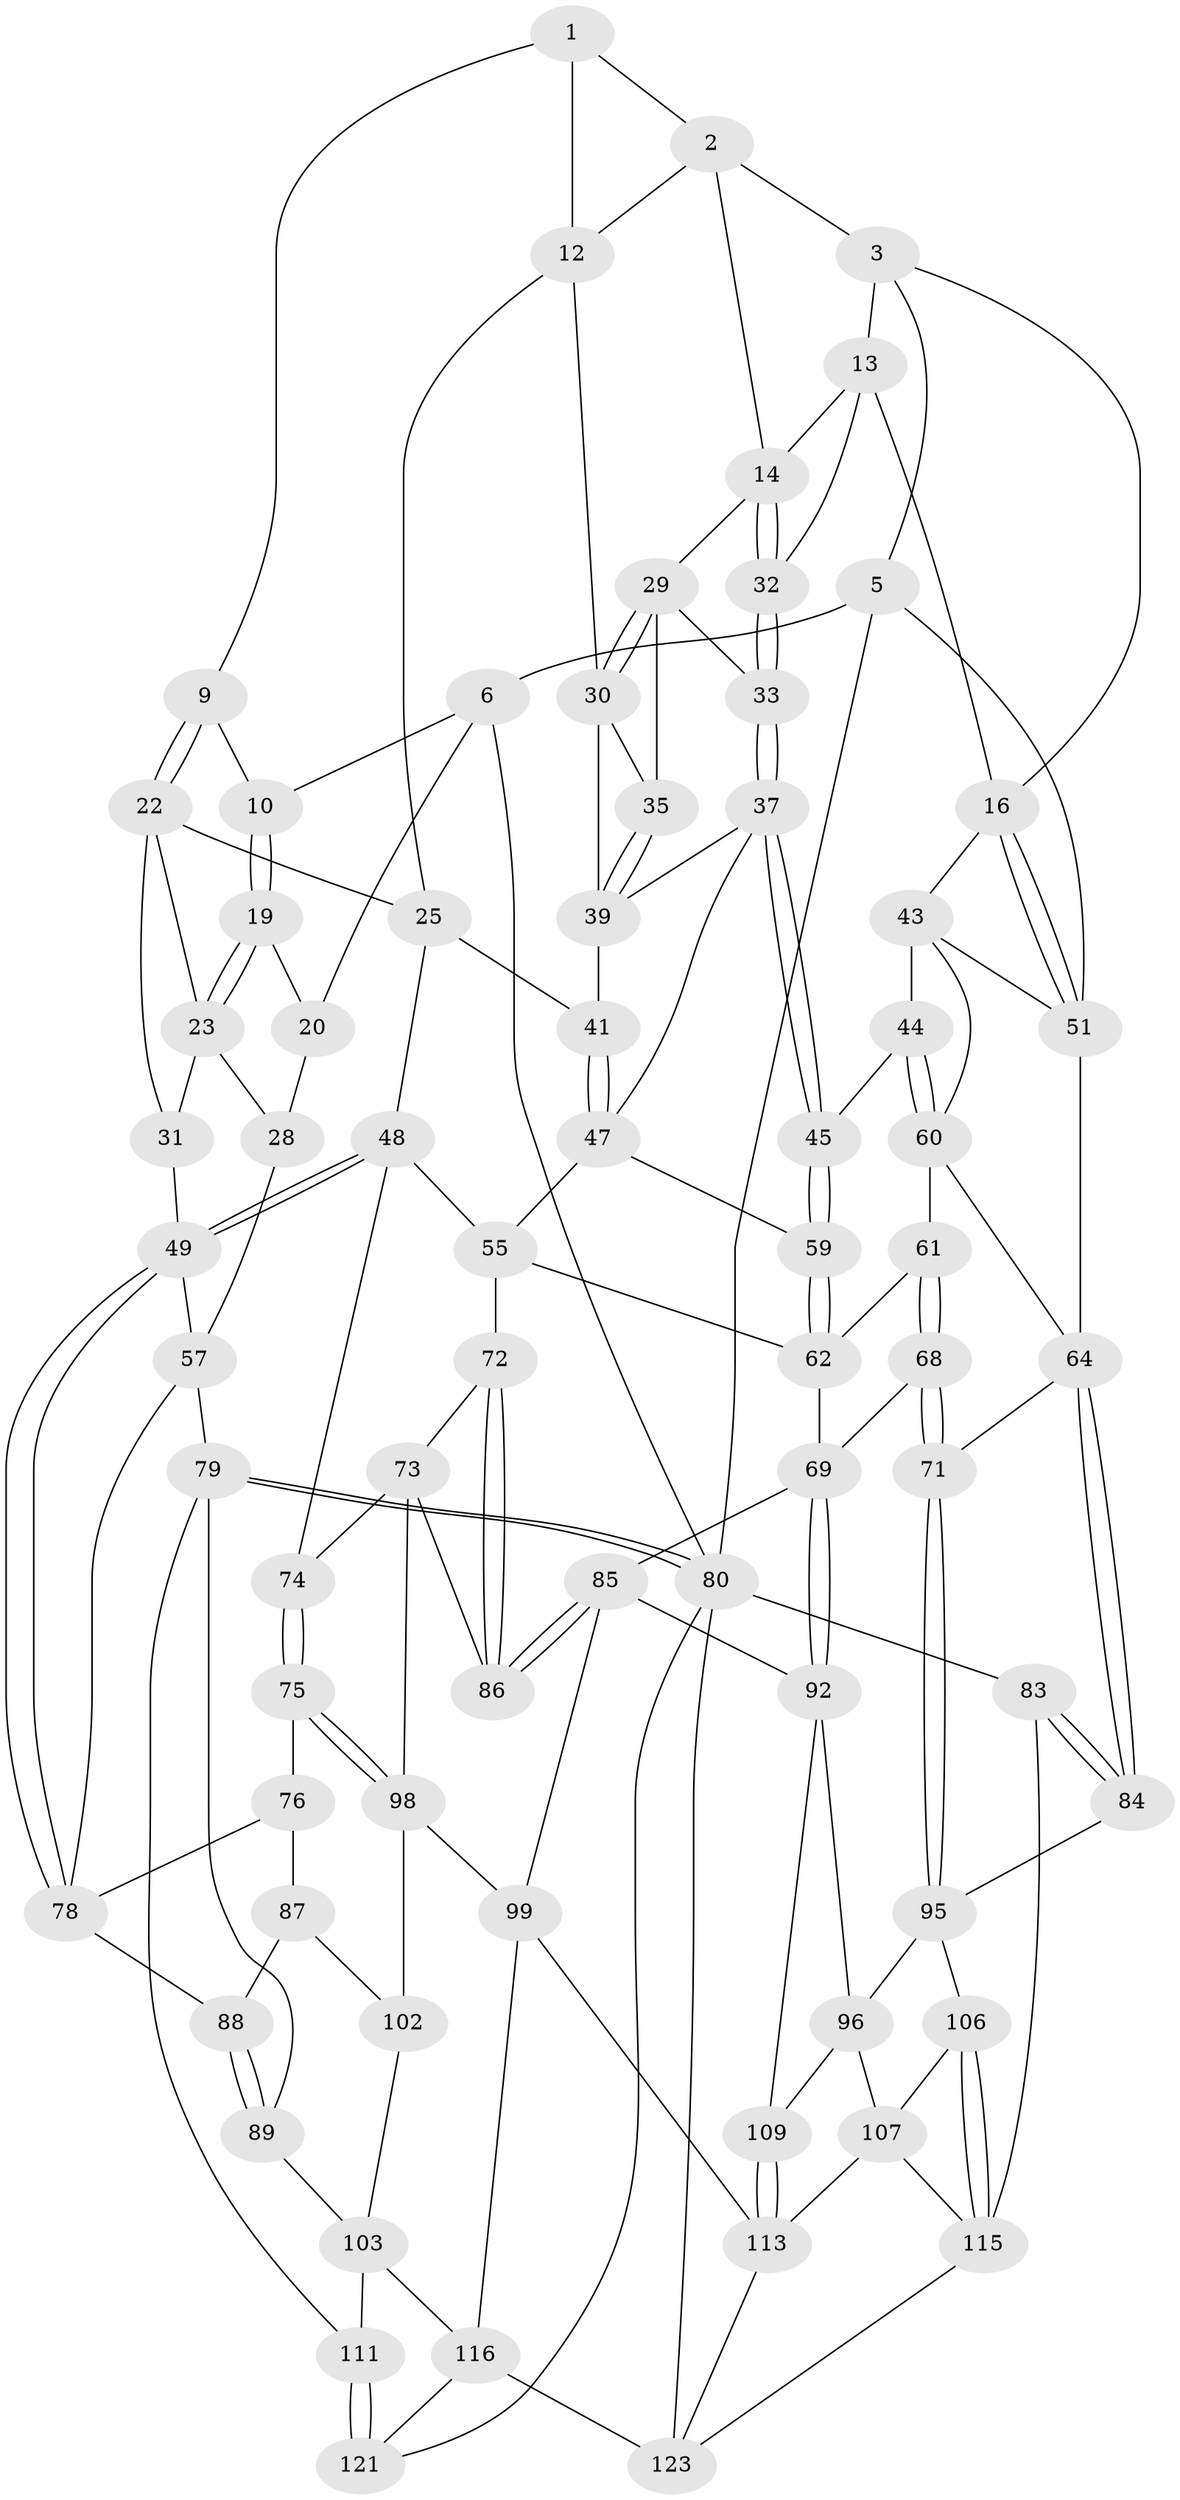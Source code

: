 // original degree distribution, {3: 0.016129032258064516, 4: 0.20967741935483872, 5: 0.5806451612903226, 6: 0.1935483870967742}
// Generated by graph-tools (version 1.1) at 2025/11/02/27/25 16:11:54]
// undirected, 74 vertices, 164 edges
graph export_dot {
graph [start="1"]
  node [color=gray90,style=filled];
  1 [pos="+0.30194705900620683+0",super="+8"];
  2 [pos="+0.5816068449090173+0",super="+11"];
  3 [pos="+0.5979243282997418+0",super="+4"];
  5 [pos="+1+0"];
  6 [pos="+0+0",super="+7"];
  9 [pos="+0.2501674007568856+0.07760382670768956"];
  10 [pos="+0.14634610346853386+0.048203027325338266"];
  12 [pos="+0.359818831760361+0.08429546914456007",super="+24"];
  13 [pos="+0.5884315644179399+0.062405823530635306",super="+18"];
  14 [pos="+0.4967540899161515+0.12110439040838222",super="+15"];
  16 [pos="+0.7825249213030445+0.13729801289071697",super="+17"];
  19 [pos="+0.11926383644288678+0.0910126724667676"];
  20 [pos="+0.0838074445250175+0.10947191237967954",super="+21"];
  22 [pos="+0.23739911522235818+0.1367143373507409",super="+26"];
  23 [pos="+0.15780495788051+0.14991552399742483",super="+27"];
  25 [pos="+0.3033782422411429+0.22080058204722078",super="+42"];
  28 [pos="+0.07248298863759169+0.20008247711126087",super="+46"];
  29 [pos="+0.4577277826333302+0.1634429580709578",super="+34"];
  30 [pos="+0.387711065846392+0.192666045973787",super="+36"];
  31 [pos="+0.166867568396709+0.2778020799150724"];
  32 [pos="+0.5674653785648346+0.17376607802232777"];
  33 [pos="+0.5457654998221727+0.25902688083051184"];
  35 [pos="+0.4566894892058235+0.17536809120689123"];
  37 [pos="+0.5443017832260345+0.26914218591255745",super="+38"];
  39 [pos="+0.45871893841905287+0.2435783781355028",super="+40"];
  41 [pos="+0.3778604639007692+0.268620967755444"];
  43 [pos="+0.6773752135576674+0.2797232689728578",super="+52"];
  44 [pos="+0.6277609044369251+0.35125395803834786"];
  45 [pos="+0.5735873649805941+0.33546413557869803"];
  47 [pos="+0.42293224420340036+0.3144943989856138",super="+54"];
  48 [pos="+0.2996632514776472+0.4395196890426222",super="+56"];
  49 [pos="+0.2846981362921952+0.44213087010783186",super="+50"];
  51 [pos="+0.862544742386849+0.2796071777099293",super="+53"];
  55 [pos="+0.34472529238003663+0.44225848088686964",super="+67"];
  57 [pos="+0+0.4347068190583017",super="+58"];
  59 [pos="+0.4622914562845532+0.39823031183257157"];
  60 [pos="+0.656744382905821+0.39393298411061556",super="+63"];
  61 [pos="+0.6225534697347123+0.47921483902106726"];
  62 [pos="+0.5107562731263516+0.4802482462040279",super="+66"];
  64 [pos="+1+0.5074169967393357",super="+65"];
  68 [pos="+0.6233250791969301+0.54960098772404"];
  69 [pos="+0.5898135028728663+0.5873522650603724",super="+70"];
  71 [pos="+0.8803113358540253+0.6002697663620702"];
  72 [pos="+0.44008718825104925+0.588956771136314"];
  73 [pos="+0.38865496729590937+0.6262610521571388",super="+97"];
  74 [pos="+0.3703794762517058+0.6336612061933384"];
  75 [pos="+0.34555268314172427+0.6598979269462552"];
  76 [pos="+0.23923347404108475+0.5771671960625523",super="+77"];
  78 [pos="+0.23108232504434845+0.507524113575654",super="+81"];
  79 [pos="+0+0.8046341929914116",super="+90"];
  80 [pos="+0+1",super="+82"];
  83 [pos="+1+1",super="+114"];
  84 [pos="+1+0.6684846169497997",super="+104"];
  85 [pos="+0.48829797086730675+0.6770885117399567",super="+94"];
  86 [pos="+0.4808695042573129+0.6741802528293432"];
  87 [pos="+0.13148484760065635+0.6323868798192618",super="+91"];
  88 [pos="+0.12093665409930064+0.6359038470867122"];
  89 [pos="+0.0460462839732179+0.7539600992271538"];
  92 [pos="+0.6085144736995283+0.7312129879038719",super="+93"];
  95 [pos="+0.8740995476370877+0.61224472200486",super="+105"];
  96 [pos="+0.8397662920409409+0.6301273682277013",super="+108"];
  98 [pos="+0.33957138152377486+0.770149350062598",super="+101"];
  99 [pos="+0.42673350457745113+0.8598677809740896",super="+100"];
  102 [pos="+0.2651094858555777+0.7804778345369795"];
  103 [pos="+0.1334663279253671+0.7750163704722508",super="+110"];
  106 [pos="+0.8658631767563135+0.7904452643366079"];
  107 [pos="+0.7953242467288978+0.8608572674834197",super="+117"];
  109 [pos="+0.6398912553212734+0.8022704830977714"];
  111 [pos="+0.10535169566457454+0.9086005918713241",super="+112"];
  113 [pos="+0.6376885141227806+0.9222079959258835",super="+118"];
  115 [pos="+0.9202008665797883+0.9297102740767696",super="+119"];
  116 [pos="+0.35583685092359346+0.9055678814967763",super="+120"];
  121 [pos="+0.3163090840168098+1",super="+122"];
  123 [pos="+1+1",super="+124"];
  1 -- 2;
  1 -- 12;
  1 -- 9;
  2 -- 3;
  2 -- 12;
  2 -- 14;
  3 -- 13;
  3 -- 16;
  3 -- 5;
  5 -- 6;
  5 -- 80;
  5 -- 51;
  6 -- 80;
  6 -- 10;
  6 -- 20;
  9 -- 10;
  9 -- 22;
  9 -- 22;
  10 -- 19;
  10 -- 19;
  12 -- 25;
  12 -- 30;
  13 -- 14;
  13 -- 16;
  13 -- 32;
  14 -- 32;
  14 -- 32;
  14 -- 29;
  16 -- 51;
  16 -- 51;
  16 -- 43;
  19 -- 20;
  19 -- 23;
  19 -- 23;
  20 -- 28 [weight=2];
  22 -- 23;
  22 -- 25;
  22 -- 31;
  23 -- 28;
  23 -- 31;
  25 -- 48;
  25 -- 41;
  28 -- 57;
  29 -- 30;
  29 -- 30;
  29 -- 33;
  29 -- 35;
  30 -- 35;
  30 -- 39;
  31 -- 49;
  32 -- 33;
  32 -- 33;
  33 -- 37;
  33 -- 37;
  35 -- 39;
  35 -- 39;
  37 -- 45;
  37 -- 45;
  37 -- 39;
  37 -- 47;
  39 -- 41;
  41 -- 47;
  41 -- 47;
  43 -- 44;
  43 -- 51;
  43 -- 60;
  44 -- 45;
  44 -- 60;
  44 -- 60;
  45 -- 59;
  45 -- 59;
  47 -- 59;
  47 -- 55;
  48 -- 49;
  48 -- 49;
  48 -- 74;
  48 -- 55;
  49 -- 78;
  49 -- 78;
  49 -- 57;
  51 -- 64;
  55 -- 72;
  55 -- 62;
  57 -- 78;
  57 -- 79;
  59 -- 62;
  59 -- 62;
  60 -- 61;
  60 -- 64;
  61 -- 62;
  61 -- 68;
  61 -- 68;
  62 -- 69;
  64 -- 84;
  64 -- 84;
  64 -- 71;
  68 -- 69;
  68 -- 71;
  68 -- 71;
  69 -- 92;
  69 -- 92;
  69 -- 85;
  71 -- 95;
  71 -- 95;
  72 -- 73;
  72 -- 86;
  72 -- 86;
  73 -- 74;
  73 -- 98;
  73 -- 86;
  74 -- 75;
  74 -- 75;
  75 -- 76;
  75 -- 98;
  75 -- 98;
  76 -- 87 [weight=2];
  76 -- 78;
  78 -- 88;
  79 -- 80;
  79 -- 80;
  79 -- 89;
  79 -- 111;
  80 -- 121;
  80 -- 83;
  80 -- 123;
  83 -- 84 [weight=2];
  83 -- 84;
  83 -- 115;
  84 -- 95;
  85 -- 86;
  85 -- 86;
  85 -- 99;
  85 -- 92;
  87 -- 88;
  87 -- 102;
  88 -- 89;
  88 -- 89;
  89 -- 103;
  92 -- 96;
  92 -- 109;
  95 -- 96;
  95 -- 106;
  96 -- 107;
  96 -- 109;
  98 -- 99;
  98 -- 102;
  99 -- 113;
  99 -- 116;
  102 -- 103;
  103 -- 116;
  103 -- 111;
  106 -- 107;
  106 -- 115;
  106 -- 115;
  107 -- 113;
  107 -- 115;
  109 -- 113;
  109 -- 113;
  111 -- 121 [weight=2];
  111 -- 121;
  113 -- 123;
  115 -- 123;
  116 -- 121;
  116 -- 123;
}

